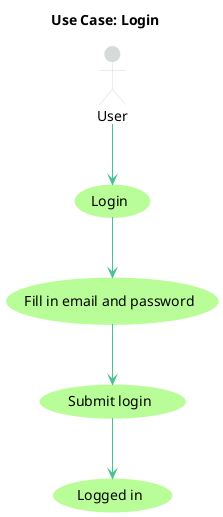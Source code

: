 @startuml

title: Use Case: Login

!define RECTANGLE class

skinparam usecase {
    BackgroundColor #D5DBDB
    BorderColor #B9FD99
    ArrowColor #49C191
}

skinparam actor {
    BackgroundColor #F5B7B1
    BorderColor #D5DBDB
}

' Define colors for components
!define USER_COLOR #D5DBDB
!define USE_CASE_COLOR #B9FD99

' Actors
actor :User: USER_COLOR

' Use Cases
usecase (Login) USE_CASE_COLOR
usecase (Fill in email and password) USE_CASE_COLOR
usecase (Submit login) USE_CASE_COLOR
usecase (Logged in) USE_CASE_COLOR

' Connections
:User: --> (Login)
(Login) --> (Fill in email and password)
(Fill in email and password) --> (Submit login)
(Submit login) --> (Logged in)
@enduml